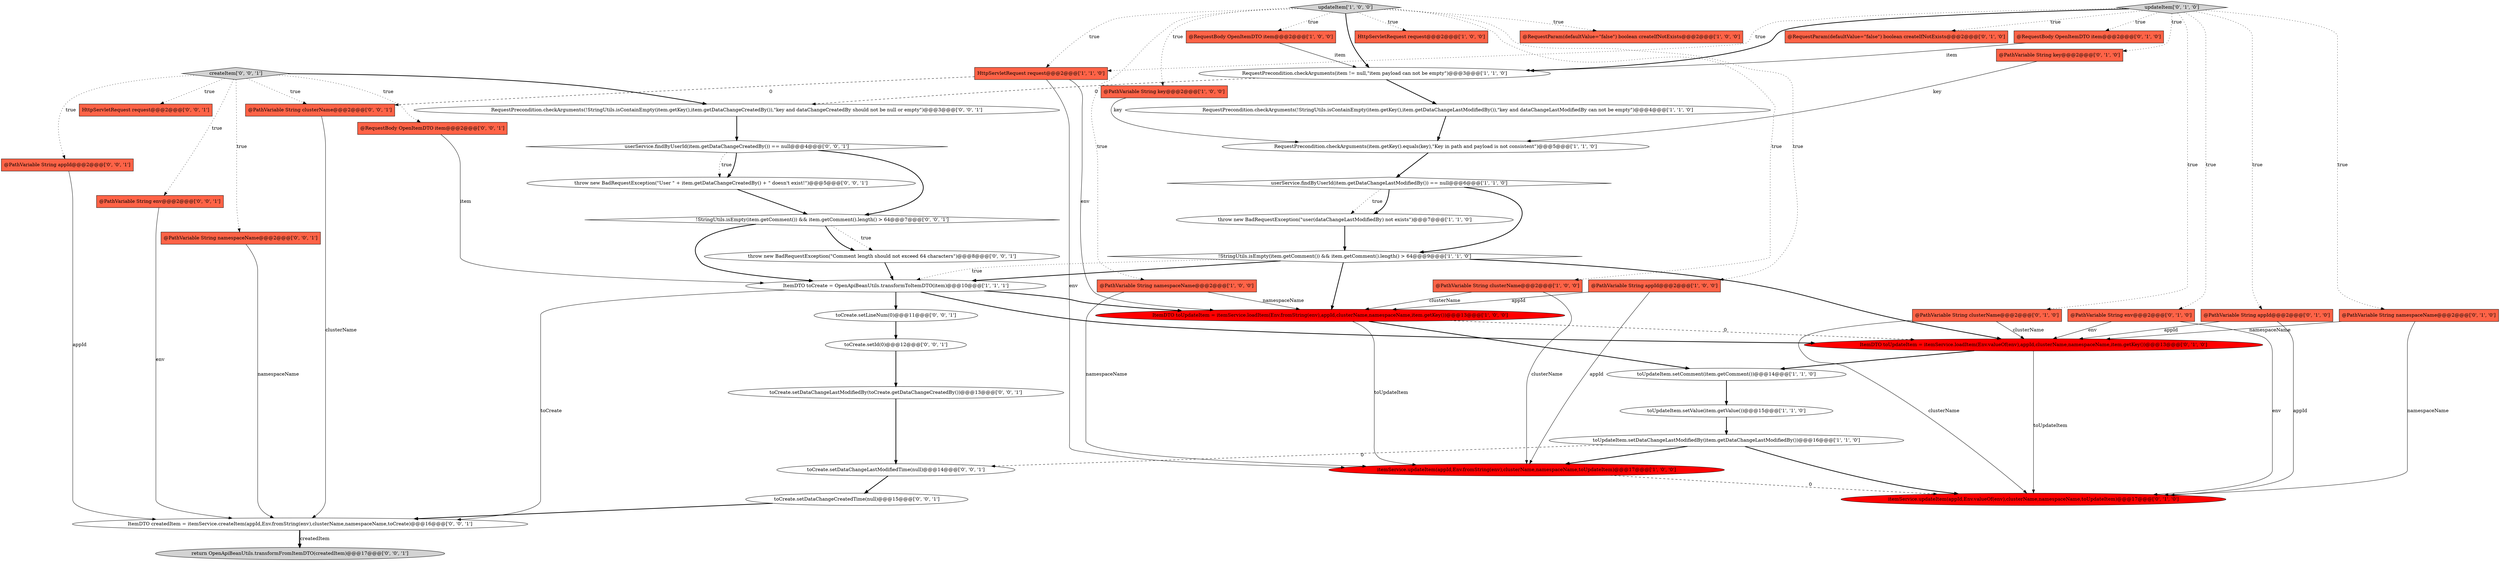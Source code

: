 digraph {
37 [style = filled, label = "toCreate.setId(0)@@@12@@@['0', '0', '1']", fillcolor = white, shape = ellipse image = "AAA0AAABBB3BBB"];
6 [style = filled, label = "ItemDTO toUpdateItem = itemService.loadItem(Env.fromString(env),appId,clusterName,namespaceName,item.getKey())@@@13@@@['1', '0', '0']", fillcolor = red, shape = ellipse image = "AAA1AAABBB1BBB"];
45 [style = filled, label = "!StringUtils.isEmpty(item.getComment()) && item.getComment().length() > 64@@@7@@@['0', '0', '1']", fillcolor = white, shape = diamond image = "AAA0AAABBB3BBB"];
28 [style = filled, label = "@PathVariable String clusterName@@@2@@@['0', '1', '0']", fillcolor = tomato, shape = box image = "AAA0AAABBB2BBB"];
9 [style = filled, label = "@PathVariable String clusterName@@@2@@@['1', '0', '0']", fillcolor = tomato, shape = box image = "AAA0AAABBB1BBB"];
49 [style = filled, label = "@PathVariable String clusterName@@@2@@@['0', '0', '1']", fillcolor = tomato, shape = box image = "AAA0AAABBB3BBB"];
0 [style = filled, label = "ItemDTO toCreate = OpenApiBeanUtils.transformToItemDTO(item)@@@10@@@['1', '1', '1']", fillcolor = white, shape = ellipse image = "AAA0AAABBB1BBB"];
1 [style = filled, label = "toUpdateItem.setValue(item.getValue())@@@15@@@['1', '1', '0']", fillcolor = white, shape = ellipse image = "AAA0AAABBB1BBB"];
15 [style = filled, label = "toUpdateItem.setComment(item.getComment())@@@14@@@['1', '1', '0']", fillcolor = white, shape = ellipse image = "AAA0AAABBB1BBB"];
42 [style = filled, label = "ItemDTO createdItem = itemService.createItem(appId,Env.fromString(env),clusterName,namespaceName,toCreate)@@@16@@@['0', '0', '1']", fillcolor = white, shape = ellipse image = "AAA0AAABBB3BBB"];
24 [style = filled, label = "@RequestBody OpenItemDTO item@@@2@@@['0', '1', '0']", fillcolor = tomato, shape = box image = "AAA0AAABBB2BBB"];
2 [style = filled, label = "userService.findByUserId(item.getDataChangeLastModifiedBy()) == null@@@6@@@['1', '1', '0']", fillcolor = white, shape = diamond image = "AAA0AAABBB1BBB"];
19 [style = filled, label = "RequestPrecondition.checkArguments(item.getKey().equals(key),\"Key in path and payload is not consistent\")@@@5@@@['1', '1', '0']", fillcolor = white, shape = ellipse image = "AAA0AAABBB1BBB"];
48 [style = filled, label = "RequestPrecondition.checkArguments(!StringUtils.isContainEmpty(item.getKey(),item.getDataChangeCreatedBy()),\"key and dataChangeCreatedBy should not be null or empty\")@@@3@@@['0', '0', '1']", fillcolor = white, shape = ellipse image = "AAA0AAABBB3BBB"];
29 [style = filled, label = "@PathVariable String key@@@2@@@['0', '1', '0']", fillcolor = tomato, shape = box image = "AAA0AAABBB2BBB"];
14 [style = filled, label = "!StringUtils.isEmpty(item.getComment()) && item.getComment().length() > 64@@@9@@@['1', '1', '0']", fillcolor = white, shape = diamond image = "AAA0AAABBB1BBB"];
26 [style = filled, label = "@PathVariable String env@@@2@@@['0', '1', '0']", fillcolor = tomato, shape = box image = "AAA0AAABBB2BBB"];
27 [style = filled, label = "updateItem['0', '1', '0']", fillcolor = lightgray, shape = diamond image = "AAA0AAABBB2BBB"];
16 [style = filled, label = "itemService.updateItem(appId,Env.fromString(env),clusterName,namespaceName,toUpdateItem)@@@17@@@['1', '0', '0']", fillcolor = red, shape = ellipse image = "AAA1AAABBB1BBB"];
21 [style = filled, label = "@RequestParam(defaultValue=\"false\") boolean createIfNotExists@@@2@@@['0', '1', '0']", fillcolor = tomato, shape = box image = "AAA0AAABBB2BBB"];
11 [style = filled, label = "HttpServletRequest request@@@2@@@['1', '0', '0']", fillcolor = tomato, shape = box image = "AAA0AAABBB1BBB"];
17 [style = filled, label = "@RequestBody OpenItemDTO item@@@2@@@['1', '0', '0']", fillcolor = tomato, shape = box image = "AAA0AAABBB1BBB"];
22 [style = filled, label = "@PathVariable String appId@@@2@@@['0', '1', '0']", fillcolor = tomato, shape = box image = "AAA0AAABBB2BBB"];
33 [style = filled, label = "toCreate.setDataChangeCreatedTime(null)@@@15@@@['0', '0', '1']", fillcolor = white, shape = ellipse image = "AAA0AAABBB3BBB"];
8 [style = filled, label = "RequestPrecondition.checkArguments(item != null,\"item payload can not be empty\")@@@3@@@['1', '1', '0']", fillcolor = white, shape = ellipse image = "AAA0AAABBB1BBB"];
31 [style = filled, label = "toCreate.setDataChangeLastModifiedBy(toCreate.getDataChangeCreatedBy())@@@13@@@['0', '0', '1']", fillcolor = white, shape = ellipse image = "AAA0AAABBB3BBB"];
5 [style = filled, label = "@PathVariable String key@@@2@@@['1', '0', '0']", fillcolor = tomato, shape = box image = "AAA0AAABBB1BBB"];
12 [style = filled, label = "throw new BadRequestException(\"user(dataChangeLastModifiedBy) not exists\")@@@7@@@['1', '1', '0']", fillcolor = white, shape = ellipse image = "AAA0AAABBB1BBB"];
34 [style = filled, label = "createItem['0', '0', '1']", fillcolor = lightgray, shape = diamond image = "AAA0AAABBB3BBB"];
43 [style = filled, label = "return OpenApiBeanUtils.transformFromItemDTO(createdItem)@@@17@@@['0', '0', '1']", fillcolor = lightgray, shape = ellipse image = "AAA0AAABBB3BBB"];
30 [style = filled, label = "@PathVariable String namespaceName@@@2@@@['0', '1', '0']", fillcolor = tomato, shape = box image = "AAA0AAABBB2BBB"];
10 [style = filled, label = "@PathVariable String namespaceName@@@2@@@['1', '0', '0']", fillcolor = tomato, shape = box image = "AAA0AAABBB1BBB"];
23 [style = filled, label = "ItemDTO toUpdateItem = itemService.loadItem(Env.valueOf(env),appId,clusterName,namespaceName,item.getKey())@@@13@@@['0', '1', '0']", fillcolor = red, shape = ellipse image = "AAA1AAABBB2BBB"];
41 [style = filled, label = "@PathVariable String appId@@@2@@@['0', '0', '1']", fillcolor = tomato, shape = box image = "AAA0AAABBB3BBB"];
20 [style = filled, label = "HttpServletRequest request@@@2@@@['1', '1', '0']", fillcolor = tomato, shape = box image = "AAA0AAABBB1BBB"];
18 [style = filled, label = "RequestPrecondition.checkArguments(!StringUtils.isContainEmpty(item.getKey(),item.getDataChangeLastModifiedBy()),\"key and dataChangeLastModifiedBy can not be empty\")@@@4@@@['1', '1', '0']", fillcolor = white, shape = ellipse image = "AAA0AAABBB1BBB"];
13 [style = filled, label = "@PathVariable String appId@@@2@@@['1', '0', '0']", fillcolor = tomato, shape = box image = "AAA0AAABBB1BBB"];
3 [style = filled, label = "toUpdateItem.setDataChangeLastModifiedBy(item.getDataChangeLastModifiedBy())@@@16@@@['1', '1', '0']", fillcolor = white, shape = ellipse image = "AAA0AAABBB1BBB"];
46 [style = filled, label = "throw new BadRequestException(\"User \" + item.getDataChangeCreatedBy() + \" doesn't exist!\")@@@5@@@['0', '0', '1']", fillcolor = white, shape = ellipse image = "AAA0AAABBB3BBB"];
47 [style = filled, label = "HttpServletRequest request@@@2@@@['0', '0', '1']", fillcolor = tomato, shape = box image = "AAA0AAABBB3BBB"];
39 [style = filled, label = "@PathVariable String env@@@2@@@['0', '0', '1']", fillcolor = tomato, shape = box image = "AAA0AAABBB3BBB"];
36 [style = filled, label = "@PathVariable String namespaceName@@@2@@@['0', '0', '1']", fillcolor = tomato, shape = box image = "AAA0AAABBB3BBB"];
32 [style = filled, label = "toCreate.setDataChangeLastModifiedTime(null)@@@14@@@['0', '0', '1']", fillcolor = white, shape = ellipse image = "AAA0AAABBB3BBB"];
4 [style = filled, label = "@RequestParam(defaultValue=\"false\") boolean createIfNotExists@@@2@@@['1', '0', '0']", fillcolor = tomato, shape = box image = "AAA0AAABBB1BBB"];
35 [style = filled, label = "userService.findByUserId(item.getDataChangeCreatedBy()) == null@@@4@@@['0', '0', '1']", fillcolor = white, shape = diamond image = "AAA0AAABBB3BBB"];
38 [style = filled, label = "throw new BadRequestException(\"Comment length should not exceed 64 characters\")@@@8@@@['0', '0', '1']", fillcolor = white, shape = ellipse image = "AAA0AAABBB3BBB"];
7 [style = filled, label = "updateItem['1', '0', '0']", fillcolor = lightgray, shape = diamond image = "AAA0AAABBB1BBB"];
25 [style = filled, label = "itemService.updateItem(appId,Env.valueOf(env),clusterName,namespaceName,toUpdateItem)@@@17@@@['0', '1', '0']", fillcolor = red, shape = ellipse image = "AAA1AAABBB2BBB"];
40 [style = filled, label = "toCreate.setLineNum(0)@@@11@@@['0', '0', '1']", fillcolor = white, shape = ellipse image = "AAA0AAABBB3BBB"];
44 [style = filled, label = "@RequestBody OpenItemDTO item@@@2@@@['0', '0', '1']", fillcolor = tomato, shape = box image = "AAA0AAABBB3BBB"];
14->0 [style = dotted, label="true"];
26->25 [style = solid, label="env"];
13->16 [style = solid, label="appId"];
48->35 [style = bold, label=""];
45->38 [style = dotted, label="true"];
3->16 [style = bold, label=""];
7->8 [style = bold, label=""];
9->16 [style = solid, label="clusterName"];
37->31 [style = bold, label=""];
33->42 [style = bold, label=""];
2->14 [style = bold, label=""];
45->38 [style = bold, label=""];
45->0 [style = bold, label=""];
35->45 [style = bold, label=""];
39->42 [style = solid, label="env"];
0->40 [style = bold, label=""];
6->16 [style = solid, label="toUpdateItem"];
40->37 [style = bold, label=""];
8->48 [style = dashed, label="0"];
41->42 [style = solid, label="appId"];
44->0 [style = solid, label="item"];
7->10 [style = dotted, label="true"];
27->22 [style = dotted, label="true"];
34->48 [style = bold, label=""];
34->47 [style = dotted, label="true"];
24->8 [style = solid, label="item"];
8->18 [style = bold, label=""];
9->6 [style = solid, label="clusterName"];
16->25 [style = dashed, label="0"];
7->13 [style = dotted, label="true"];
18->19 [style = bold, label=""];
13->6 [style = solid, label="appId"];
19->2 [style = bold, label=""];
27->24 [style = dotted, label="true"];
27->21 [style = dotted, label="true"];
23->25 [style = solid, label="toUpdateItem"];
28->25 [style = solid, label="clusterName"];
30->23 [style = solid, label="namespaceName"];
20->49 [style = dashed, label="0"];
0->23 [style = bold, label=""];
27->29 [style = dotted, label="true"];
27->20 [style = dotted, label="true"];
20->6 [style = solid, label="env"];
38->0 [style = bold, label=""];
12->14 [style = bold, label=""];
2->12 [style = dotted, label="true"];
35->46 [style = dotted, label="true"];
5->19 [style = solid, label="key"];
3->32 [style = dashed, label="0"];
7->17 [style = dotted, label="true"];
27->8 [style = bold, label=""];
14->6 [style = bold, label=""];
20->16 [style = solid, label="env"];
28->23 [style = solid, label="clusterName"];
31->32 [style = bold, label=""];
34->36 [style = dotted, label="true"];
23->15 [style = bold, label=""];
1->3 [style = bold, label=""];
30->25 [style = solid, label="namespaceName"];
32->33 [style = bold, label=""];
6->15 [style = bold, label=""];
34->39 [style = dotted, label="true"];
7->5 [style = dotted, label="true"];
7->11 [style = dotted, label="true"];
14->23 [style = bold, label=""];
49->42 [style = solid, label="clusterName"];
36->42 [style = solid, label="namespaceName"];
15->1 [style = bold, label=""];
34->44 [style = dotted, label="true"];
42->43 [style = bold, label=""];
0->6 [style = bold, label=""];
3->25 [style = bold, label=""];
27->26 [style = dotted, label="true"];
29->19 [style = solid, label="key"];
22->23 [style = solid, label="appId"];
7->9 [style = dotted, label="true"];
34->49 [style = dotted, label="true"];
2->12 [style = bold, label=""];
7->20 [style = dotted, label="true"];
0->42 [style = solid, label="toCreate"];
27->28 [style = dotted, label="true"];
27->30 [style = dotted, label="true"];
10->6 [style = solid, label="namespaceName"];
26->23 [style = solid, label="env"];
14->0 [style = bold, label=""];
17->8 [style = solid, label="item"];
42->43 [style = solid, label="createdItem"];
34->41 [style = dotted, label="true"];
7->4 [style = dotted, label="true"];
22->25 [style = solid, label="appId"];
46->45 [style = bold, label=""];
10->16 [style = solid, label="namespaceName"];
6->23 [style = dashed, label="0"];
35->46 [style = bold, label=""];
}
